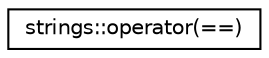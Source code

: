 digraph "Graphical Class Hierarchy"
{
 // LATEX_PDF_SIZE
  edge [fontname="Helvetica",fontsize="10",labelfontname="Helvetica",labelfontsize="10"];
  node [fontname="Helvetica",fontsize="10",shape=record];
  rankdir="LR";
  Node0 [label="strings::operator(==)",height=0.2,width=0.4,color="black", fillcolor="white", style="filled",URL="$interfacestrings_1_1operator_07_0a_0a_08.html",tooltip="Tests for equality between two strings."];
}
